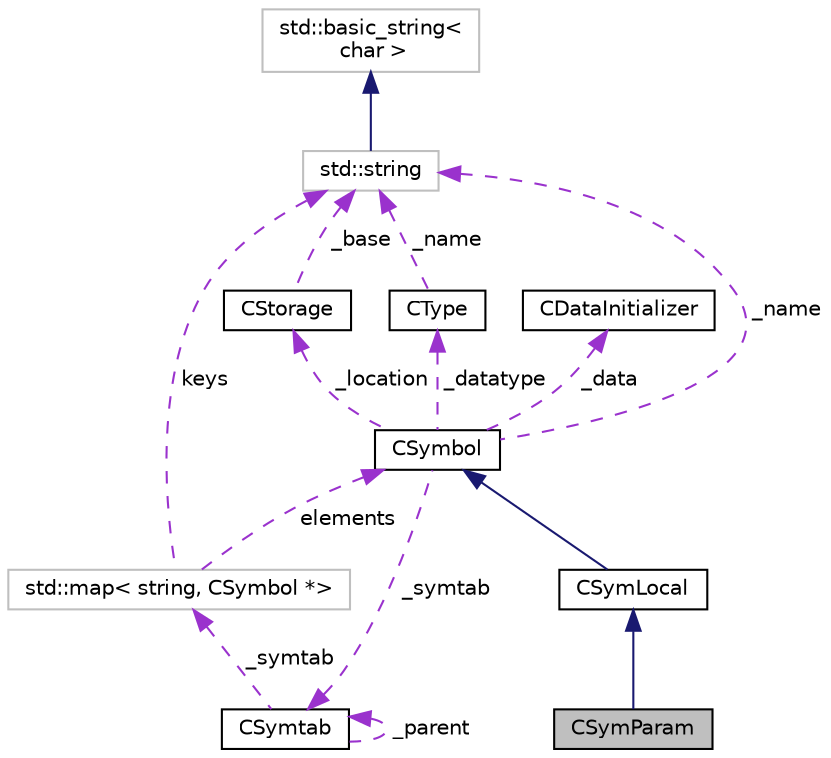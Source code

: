 digraph "CSymParam"
{
  edge [fontname="Helvetica",fontsize="10",labelfontname="Helvetica",labelfontsize="10"];
  node [fontname="Helvetica",fontsize="10",shape=record];
  Node3 [label="CSymParam",height=0.2,width=0.4,color="black", fillcolor="grey75", style="filled", fontcolor="black"];
  Node4 -> Node3 [dir="back",color="midnightblue",fontsize="10",style="solid",fontname="Helvetica"];
  Node4 [label="CSymLocal",height=0.2,width=0.4,color="black", fillcolor="white", style="filled",URL="$classCSymLocal.html",tooltip="local variable "];
  Node5 -> Node4 [dir="back",color="midnightblue",fontsize="10",style="solid",fontname="Helvetica"];
  Node5 [label="CSymbol",height=0.2,width=0.4,color="black", fillcolor="white", style="filled",URL="$classCSymbol.html",tooltip="SnuPL symbol. "];
  Node6 -> Node5 [dir="back",color="darkorchid3",fontsize="10",style="dashed",label=" _location" ,fontname="Helvetica"];
  Node6 [label="CStorage",height=0.2,width=0.4,color="black", fillcolor="white", style="filled",URL="$classCStorage.html",tooltip="SnuPL storage location class. "];
  Node7 -> Node6 [dir="back",color="darkorchid3",fontsize="10",style="dashed",label=" _base" ,fontname="Helvetica"];
  Node7 [label="std::string",height=0.2,width=0.4,color="grey75", fillcolor="white", style="filled",tooltip="STL class. "];
  Node8 -> Node7 [dir="back",color="midnightblue",fontsize="10",style="solid",fontname="Helvetica"];
  Node8 [label="std::basic_string\<\l char \>",height=0.2,width=0.4,color="grey75", fillcolor="white", style="filled",tooltip="STL class. "];
  Node9 -> Node5 [dir="back",color="darkorchid3",fontsize="10",style="dashed",label=" _symtab" ,fontname="Helvetica"];
  Node9 [label="CSymtab",height=0.2,width=0.4,color="black", fillcolor="white", style="filled",URL="$classCSymtab.html",tooltip="SnuPL symbol table. "];
  Node9 -> Node9 [dir="back",color="darkorchid3",fontsize="10",style="dashed",label=" _parent" ,fontname="Helvetica"];
  Node10 -> Node9 [dir="back",color="darkorchid3",fontsize="10",style="dashed",label=" _symtab" ,fontname="Helvetica"];
  Node10 [label="std::map\< string, CSymbol *\>",height=0.2,width=0.4,color="grey75", fillcolor="white", style="filled"];
  Node7 -> Node10 [dir="back",color="darkorchid3",fontsize="10",style="dashed",label=" keys" ,fontname="Helvetica"];
  Node5 -> Node10 [dir="back",color="darkorchid3",fontsize="10",style="dashed",label=" elements" ,fontname="Helvetica"];
  Node11 -> Node5 [dir="back",color="darkorchid3",fontsize="10",style="dashed",label=" _datatype" ,fontname="Helvetica"];
  Node11 [label="CType",height=0.2,width=0.4,color="black", fillcolor="white", style="filled",URL="$classCType.html",tooltip="SnuPL base type. "];
  Node7 -> Node11 [dir="back",color="darkorchid3",fontsize="10",style="dashed",label=" _name" ,fontname="Helvetica"];
  Node12 -> Node5 [dir="back",color="darkorchid3",fontsize="10",style="dashed",label=" _data" ,fontname="Helvetica"];
  Node12 [label="CDataInitializer",height=0.2,width=0.4,color="black", fillcolor="white", style="filled",URL="$classCDataInitializer.html",tooltip="SnuPL data initializer. "];
  Node7 -> Node5 [dir="back",color="darkorchid3",fontsize="10",style="dashed",label=" _name" ,fontname="Helvetica"];
}
